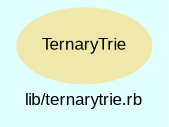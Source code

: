 digraph TopLevel {
    compound = true
    bgcolor = lightcyan1
    fontname = Arial
    fontsize = 8
    label = "lib/ternarytrie.rb"
    node [
        fontname = Arial,
        fontsize = 8,
        color = black
    ]

    TernaryTrie [
        fontcolor = black,
        URL = "classes/TernaryTrie.html",
        shape = ellipse,
        color = palegoldenrod,
        style = filled,
        label = "TernaryTrie"
    ]

}

